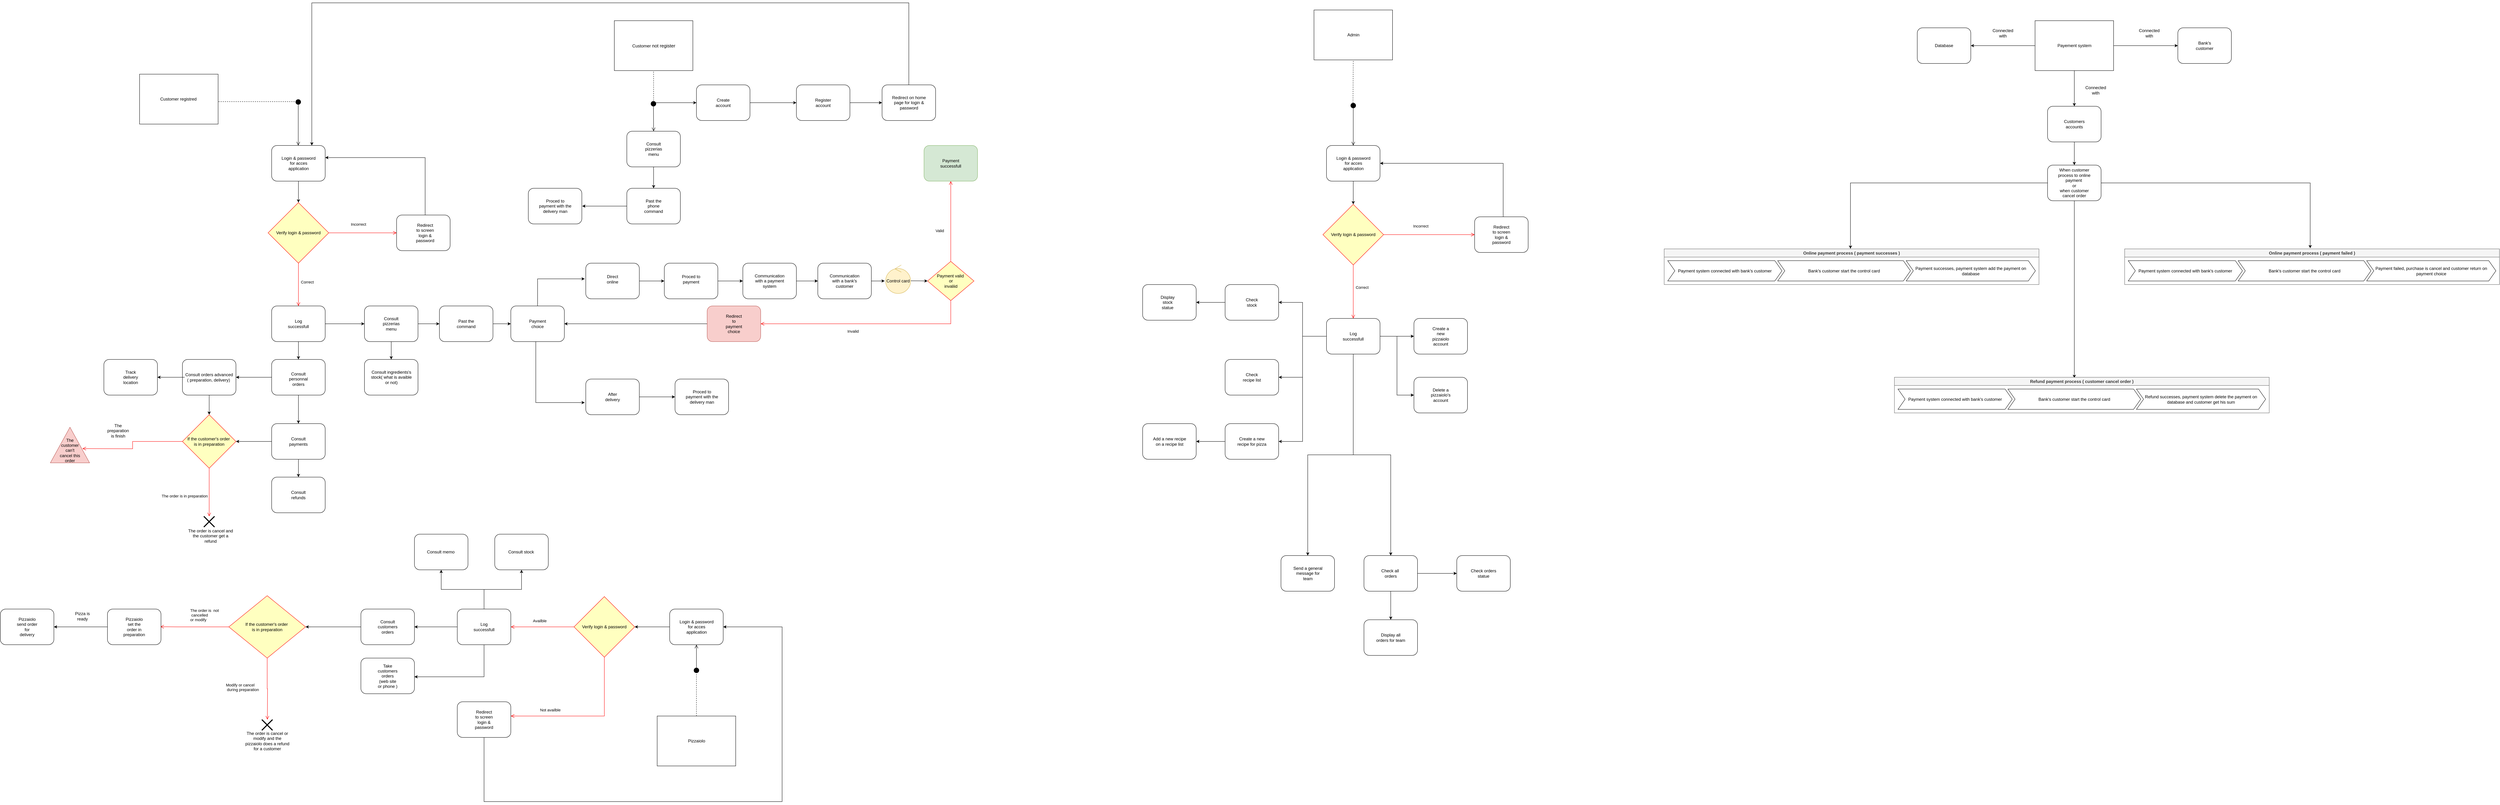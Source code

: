 <mxfile version="20.7.2" type="device"><diagram id="XBBWTEfwRsUPZUvRARt7" name="Page-1"><mxGraphModel dx="4841" dy="1782" grid="1" gridSize="10" guides="1" tooltips="1" connect="1" arrows="1" fold="1" page="1" pageScale="1" pageWidth="827" pageHeight="1169" math="0" shadow="0"><root><mxCell id="0"/><mxCell id="1" parent="0"/><mxCell id="xZ6HBdelkNFHcc0NHqeC-1" value="Customer registred&amp;nbsp;" style="html=1;" parent="1" vertex="1"><mxGeometry x="-560" y="240" width="220" height="140" as="geometry"/></mxCell><mxCell id="xZ6HBdelkNFHcc0NHqeC-3" value="" style="html=1;verticalAlign=bottom;startArrow=circle;startFill=1;endArrow=open;startSize=6;endSize=8;rounded=0;" parent="1" edge="1"><mxGeometry width="80" relative="1" as="geometry"><mxPoint x="-115.5" y="310" as="sourcePoint"/><mxPoint x="-115.5" y="440" as="targetPoint"/></mxGeometry></mxCell><mxCell id="xZ6HBdelkNFHcc0NHqeC-4" value="" style="endArrow=none;dashed=1;html=1;rounded=0;exitX=1.005;exitY=0.55;exitDx=0;exitDy=0;exitPerimeter=0;" parent="1" source="xZ6HBdelkNFHcc0NHqeC-1" edge="1"><mxGeometry width="50" height="50" relative="1" as="geometry"><mxPoint x="390" y="820" as="sourcePoint"/><mxPoint x="-120" y="317" as="targetPoint"/></mxGeometry></mxCell><mxCell id="xZ6HBdelkNFHcc0NHqeC-10" style="edgeStyle=orthogonalEdgeStyle;rounded=0;orthogonalLoop=1;jettySize=auto;html=1;" parent="1" source="xZ6HBdelkNFHcc0NHqeC-5" edge="1"><mxGeometry relative="1" as="geometry"><mxPoint x="-115" y="600" as="targetPoint"/></mxGeometry></mxCell><mxCell id="xZ6HBdelkNFHcc0NHqeC-5" value="" style="rounded=1;whiteSpace=wrap;html=1;" parent="1" vertex="1"><mxGeometry x="-190" y="440" width="150" height="100" as="geometry"/></mxCell><mxCell id="xZ6HBdelkNFHcc0NHqeC-6" value="Login &amp;amp; password for acces application" style="text;html=1;strokeColor=none;fillColor=none;align=center;verticalAlign=middle;whiteSpace=wrap;rounded=0;" parent="1" vertex="1"><mxGeometry x="-167.5" y="475" width="105" height="30" as="geometry"/></mxCell><mxCell id="xZ6HBdelkNFHcc0NHqeC-13" value="Verify login &amp;amp; password" style="rhombus;whiteSpace=wrap;html=1;fillColor=#ffffc0;strokeColor=#ff0000;" parent="1" vertex="1"><mxGeometry x="-200" y="600" width="170" height="170" as="geometry"/></mxCell><mxCell id="xZ6HBdelkNFHcc0NHqeC-14" value="Incorrect" style="edgeStyle=orthogonalEdgeStyle;html=1;align=left;verticalAlign=bottom;endArrow=open;endSize=8;strokeColor=#ff0000;rounded=0;entryX=0;entryY=0.5;entryDx=0;entryDy=0;" parent="1" source="xZ6HBdelkNFHcc0NHqeC-13" target="xZ6HBdelkNFHcc0NHqeC-16" edge="1"><mxGeometry x="-0.368" y="15" relative="1" as="geometry"><mxPoint x="90" y="790" as="targetPoint"/><mxPoint as="offset"/></mxGeometry></mxCell><mxCell id="xZ6HBdelkNFHcc0NHqeC-15" value="Correct" style="edgeStyle=orthogonalEdgeStyle;html=1;align=left;verticalAlign=top;endArrow=open;endSize=8;strokeColor=#ff0000;rounded=0;entryX=0.5;entryY=0;entryDx=0;entryDy=0;" parent="1" source="xZ6HBdelkNFHcc0NHqeC-13" target="xZ6HBdelkNFHcc0NHqeC-17" edge="1"><mxGeometry x="-0.333" y="5" relative="1" as="geometry"><mxPoint x="-50" y="870" as="targetPoint"/><mxPoint as="offset"/></mxGeometry></mxCell><mxCell id="xZ6HBdelkNFHcc0NHqeC-18" style="edgeStyle=orthogonalEdgeStyle;rounded=0;orthogonalLoop=1;jettySize=auto;html=1;entryX=1;entryY=0.34;entryDx=0;entryDy=0;entryPerimeter=0;" parent="1" source="xZ6HBdelkNFHcc0NHqeC-16" target="xZ6HBdelkNFHcc0NHqeC-5" edge="1"><mxGeometry relative="1" as="geometry"><mxPoint x="235" y="470" as="targetPoint"/><Array as="points"><mxPoint x="240" y="474"/></Array></mxGeometry></mxCell><mxCell id="xZ6HBdelkNFHcc0NHqeC-16" value="" style="rounded=1;whiteSpace=wrap;html=1;" parent="1" vertex="1"><mxGeometry x="160" y="635" width="150" height="100" as="geometry"/></mxCell><mxCell id="xZ6HBdelkNFHcc0NHqeC-22" style="edgeStyle=orthogonalEdgeStyle;rounded=0;orthogonalLoop=1;jettySize=auto;html=1;entryX=0;entryY=0.5;entryDx=0;entryDy=0;" parent="1" source="xZ6HBdelkNFHcc0NHqeC-17" target="xZ6HBdelkNFHcc0NHqeC-21" edge="1"><mxGeometry relative="1" as="geometry"/></mxCell><mxCell id="xZ6HBdelkNFHcc0NHqeC-25" style="edgeStyle=orthogonalEdgeStyle;rounded=0;orthogonalLoop=1;jettySize=auto;html=1;entryX=0.5;entryY=0;entryDx=0;entryDy=0;" parent="1" source="xZ6HBdelkNFHcc0NHqeC-17" target="xZ6HBdelkNFHcc0NHqeC-24" edge="1"><mxGeometry relative="1" as="geometry"/></mxCell><mxCell id="xZ6HBdelkNFHcc0NHqeC-17" value="" style="rounded=1;whiteSpace=wrap;html=1;" parent="1" vertex="1"><mxGeometry x="-190" y="890" width="150" height="100" as="geometry"/></mxCell><mxCell id="xZ6HBdelkNFHcc0NHqeC-19" value="Redirect to screen login &amp;amp; password" style="text;html=1;strokeColor=none;fillColor=none;align=center;verticalAlign=middle;whiteSpace=wrap;rounded=0;" parent="1" vertex="1"><mxGeometry x="210" y="670" width="60" height="30" as="geometry"/></mxCell><mxCell id="xZ6HBdelkNFHcc0NHqeC-20" value="Log successfull" style="text;html=1;strokeColor=none;fillColor=none;align=center;verticalAlign=middle;whiteSpace=wrap;rounded=0;" parent="1" vertex="1"><mxGeometry x="-145" y="925" width="60" height="30" as="geometry"/></mxCell><mxCell id="xZ6HBdelkNFHcc0NHqeC-53" style="edgeStyle=orthogonalEdgeStyle;rounded=0;orthogonalLoop=1;jettySize=auto;html=1;entryX=0.5;entryY=0;entryDx=0;entryDy=0;" parent="1" source="xZ6HBdelkNFHcc0NHqeC-21" target="xZ6HBdelkNFHcc0NHqeC-50" edge="1"><mxGeometry relative="1" as="geometry"/></mxCell><mxCell id="xZ6HBdelkNFHcc0NHqeC-55" style="edgeStyle=orthogonalEdgeStyle;rounded=0;orthogonalLoop=1;jettySize=auto;html=1;entryX=0;entryY=0.5;entryDx=0;entryDy=0;" parent="1" source="xZ6HBdelkNFHcc0NHqeC-21" target="xZ6HBdelkNFHcc0NHqeC-54" edge="1"><mxGeometry relative="1" as="geometry"/></mxCell><mxCell id="xZ6HBdelkNFHcc0NHqeC-21" value="" style="rounded=1;whiteSpace=wrap;html=1;" parent="1" vertex="1"><mxGeometry x="70" y="890" width="150" height="100" as="geometry"/></mxCell><mxCell id="xZ6HBdelkNFHcc0NHqeC-23" value="Consult pizzerias menu" style="text;html=1;strokeColor=none;fillColor=none;align=center;verticalAlign=middle;whiteSpace=wrap;rounded=0;" parent="1" vertex="1"><mxGeometry x="115" y="925" width="60" height="30" as="geometry"/></mxCell><mxCell id="xZ6HBdelkNFHcc0NHqeC-28" style="edgeStyle=orthogonalEdgeStyle;rounded=0;orthogonalLoop=1;jettySize=auto;html=1;entryX=0.5;entryY=0;entryDx=0;entryDy=0;" parent="1" source="xZ6HBdelkNFHcc0NHqeC-24" target="xZ6HBdelkNFHcc0NHqeC-27" edge="1"><mxGeometry relative="1" as="geometry"/></mxCell><mxCell id="xZ6HBdelkNFHcc0NHqeC-31" style="edgeStyle=orthogonalEdgeStyle;rounded=0;orthogonalLoop=1;jettySize=auto;html=1;entryX=1;entryY=0.5;entryDx=0;entryDy=0;" parent="1" source="xZ6HBdelkNFHcc0NHqeC-24" target="xZ6HBdelkNFHcc0NHqeC-30" edge="1"><mxGeometry relative="1" as="geometry"/></mxCell><mxCell id="xZ6HBdelkNFHcc0NHqeC-24" value="" style="rounded=1;whiteSpace=wrap;html=1;" parent="1" vertex="1"><mxGeometry x="-190" y="1040" width="150" height="100" as="geometry"/></mxCell><mxCell id="xZ6HBdelkNFHcc0NHqeC-26" value="Consult personnal orders" style="text;html=1;strokeColor=none;fillColor=none;align=center;verticalAlign=middle;whiteSpace=wrap;rounded=0;" parent="1" vertex="1"><mxGeometry x="-145" y="1080" width="60" height="30" as="geometry"/></mxCell><mxCell id="xZ6HBdelkNFHcc0NHqeC-42" style="edgeStyle=orthogonalEdgeStyle;rounded=0;orthogonalLoop=1;jettySize=auto;html=1;" parent="1" source="xZ6HBdelkNFHcc0NHqeC-27" target="xZ6HBdelkNFHcc0NHqeC-33" edge="1"><mxGeometry relative="1" as="geometry"/></mxCell><mxCell id="xZ6HBdelkNFHcc0NHqeC-45" style="edgeStyle=orthogonalEdgeStyle;rounded=0;orthogonalLoop=1;jettySize=auto;html=1;entryX=0.5;entryY=0;entryDx=0;entryDy=0;" parent="1" source="xZ6HBdelkNFHcc0NHqeC-27" target="xZ6HBdelkNFHcc0NHqeC-44" edge="1"><mxGeometry relative="1" as="geometry"/></mxCell><mxCell id="xZ6HBdelkNFHcc0NHqeC-27" value="" style="rounded=1;whiteSpace=wrap;html=1;" parent="1" vertex="1"><mxGeometry x="-190" y="1220" width="150" height="100" as="geometry"/></mxCell><mxCell id="xZ6HBdelkNFHcc0NHqeC-29" value="Consult payments" style="text;html=1;strokeColor=none;fillColor=none;align=center;verticalAlign=middle;whiteSpace=wrap;rounded=0;" parent="1" vertex="1"><mxGeometry x="-145" y="1255" width="60" height="30" as="geometry"/></mxCell><mxCell id="xZ6HBdelkNFHcc0NHqeC-43" style="edgeStyle=orthogonalEdgeStyle;rounded=0;orthogonalLoop=1;jettySize=auto;html=1;entryX=0.5;entryY=0;entryDx=0;entryDy=0;" parent="1" source="xZ6HBdelkNFHcc0NHqeC-30" target="xZ6HBdelkNFHcc0NHqeC-33" edge="1"><mxGeometry relative="1" as="geometry"/></mxCell><mxCell id="xZ6HBdelkNFHcc0NHqeC-30" value="" style="rounded=1;whiteSpace=wrap;html=1;" parent="1" vertex="1"><mxGeometry x="-440" y="1040" width="150" height="100" as="geometry"/></mxCell><mxCell id="xZ6HBdelkNFHcc0NHqeC-49" style="edgeStyle=orthogonalEdgeStyle;rounded=0;orthogonalLoop=1;jettySize=auto;html=1;entryX=1;entryY=0.5;entryDx=0;entryDy=0;" parent="1" source="xZ6HBdelkNFHcc0NHqeC-32" target="xZ6HBdelkNFHcc0NHqeC-47" edge="1"><mxGeometry relative="1" as="geometry"/></mxCell><mxCell id="xZ6HBdelkNFHcc0NHqeC-32" value="Consult orders advanced&lt;br&gt;( preparation, delivery)&amp;nbsp;" style="text;html=1;strokeColor=none;fillColor=none;align=center;verticalAlign=middle;whiteSpace=wrap;rounded=0;" parent="1" vertex="1"><mxGeometry x="-433.75" y="1075" width="137.5" height="30" as="geometry"/></mxCell><mxCell id="xZ6HBdelkNFHcc0NHqeC-33" value="If the customer's order&amp;nbsp;&lt;br&gt;is in preparation" style="rhombus;whiteSpace=wrap;html=1;fillColor=#ffffc0;strokeColor=#ff0000;" parent="1" vertex="1"><mxGeometry x="-440" y="1195" width="150" height="150" as="geometry"/></mxCell><mxCell id="xZ6HBdelkNFHcc0NHqeC-34" value="" style="edgeStyle=orthogonalEdgeStyle;html=1;align=left;verticalAlign=bottom;endArrow=open;endSize=8;strokeColor=#ff0000;rounded=0;" parent="1" source="xZ6HBdelkNFHcc0NHqeC-33" edge="1"><mxGeometry x="-0.387" y="-34" relative="1" as="geometry"><mxPoint x="-720" y="1290" as="targetPoint"/><mxPoint as="offset"/></mxGeometry></mxCell><mxCell id="xZ6HBdelkNFHcc0NHqeC-35" value="The order is in preparation" style="edgeStyle=orthogonalEdgeStyle;html=1;align=left;verticalAlign=top;endArrow=open;endSize=8;strokeColor=#ff0000;rounded=0;" parent="1" source="xZ6HBdelkNFHcc0NHqeC-33" edge="1"><mxGeometry x="-0.037" y="-135" relative="1" as="geometry"><mxPoint x="-365" y="1480" as="targetPoint"/><mxPoint as="offset"/></mxGeometry></mxCell><mxCell id="xZ6HBdelkNFHcc0NHqeC-37" value="" style="shape=umlDestroy;whiteSpace=wrap;html=1;strokeWidth=3;" parent="1" vertex="1"><mxGeometry x="-380" y="1480" width="30" height="30" as="geometry"/></mxCell><mxCell id="xZ6HBdelkNFHcc0NHqeC-38" value="" style="triangle;whiteSpace=wrap;html=1;direction=north;fillColor=#f8cecc;strokeColor=#b85450;" parent="1" vertex="1"><mxGeometry x="-810" y="1230" width="110" height="100" as="geometry"/></mxCell><mxCell id="xZ6HBdelkNFHcc0NHqeC-39" value="The customer can't cancel this order" style="text;html=1;strokeColor=none;fillColor=none;align=center;verticalAlign=middle;whiteSpace=wrap;rounded=0;" parent="1" vertex="1"><mxGeometry x="-785" y="1280" width="60" height="30" as="geometry"/></mxCell><mxCell id="xZ6HBdelkNFHcc0NHqeC-40" value="The preparation is finish" style="text;html=1;strokeColor=none;fillColor=none;align=center;verticalAlign=middle;whiteSpace=wrap;rounded=0;" parent="1" vertex="1"><mxGeometry x="-650" y="1225" width="60" height="30" as="geometry"/></mxCell><mxCell id="xZ6HBdelkNFHcc0NHqeC-41" value="The order is cancel and the customer get a refund" style="text;html=1;strokeColor=none;fillColor=none;align=center;verticalAlign=middle;whiteSpace=wrap;rounded=0;" parent="1" vertex="1"><mxGeometry x="-426.25" y="1520" width="130" height="30" as="geometry"/></mxCell><mxCell id="xZ6HBdelkNFHcc0NHqeC-44" value="" style="rounded=1;whiteSpace=wrap;html=1;" parent="1" vertex="1"><mxGeometry x="-190" y="1370" width="150" height="100" as="geometry"/></mxCell><mxCell id="xZ6HBdelkNFHcc0NHqeC-46" value="Consult refunds" style="text;html=1;strokeColor=none;fillColor=none;align=center;verticalAlign=middle;whiteSpace=wrap;rounded=0;" parent="1" vertex="1"><mxGeometry x="-145" y="1405" width="60" height="30" as="geometry"/></mxCell><mxCell id="xZ6HBdelkNFHcc0NHqeC-47" value="" style="rounded=1;whiteSpace=wrap;html=1;" parent="1" vertex="1"><mxGeometry x="-660" y="1040" width="150" height="100" as="geometry"/></mxCell><mxCell id="xZ6HBdelkNFHcc0NHqeC-48" value="Track delivery location" style="text;html=1;strokeColor=none;fillColor=none;align=center;verticalAlign=middle;whiteSpace=wrap;rounded=0;" parent="1" vertex="1"><mxGeometry x="-615" y="1075" width="60" height="30" as="geometry"/></mxCell><mxCell id="xZ6HBdelkNFHcc0NHqeC-50" value="" style="rounded=1;whiteSpace=wrap;html=1;" parent="1" vertex="1"><mxGeometry x="70" y="1040" width="150" height="100" as="geometry"/></mxCell><mxCell id="xZ6HBdelkNFHcc0NHqeC-51" value="Consult ingredients's stock( what is avaible or not)" style="text;html=1;strokeColor=none;fillColor=none;align=center;verticalAlign=middle;whiteSpace=wrap;rounded=0;" parent="1" vertex="1"><mxGeometry x="82.5" y="1075" width="125" height="30" as="geometry"/></mxCell><mxCell id="xZ6HBdelkNFHcc0NHqeC-59" style="edgeStyle=orthogonalEdgeStyle;rounded=0;orthogonalLoop=1;jettySize=auto;html=1;entryX=0;entryY=0.5;entryDx=0;entryDy=0;" parent="1" source="xZ6HBdelkNFHcc0NHqeC-54" target="xZ6HBdelkNFHcc0NHqeC-57" edge="1"><mxGeometry relative="1" as="geometry"/></mxCell><mxCell id="xZ6HBdelkNFHcc0NHqeC-54" value="" style="rounded=1;whiteSpace=wrap;html=1;" parent="1" vertex="1"><mxGeometry x="280" y="890" width="150" height="100" as="geometry"/></mxCell><mxCell id="xZ6HBdelkNFHcc0NHqeC-56" value="Past the command" style="text;html=1;strokeColor=none;fillColor=none;align=center;verticalAlign=middle;whiteSpace=wrap;rounded=0;" parent="1" vertex="1"><mxGeometry x="325" y="925" width="60" height="30" as="geometry"/></mxCell><mxCell id="xZ6HBdelkNFHcc0NHqeC-64" style="edgeStyle=orthogonalEdgeStyle;rounded=0;orthogonalLoop=1;jettySize=auto;html=1;entryX=-0.02;entryY=0.44;entryDx=0;entryDy=0;entryPerimeter=0;" parent="1" source="xZ6HBdelkNFHcc0NHqeC-57" target="xZ6HBdelkNFHcc0NHqeC-61" edge="1"><mxGeometry relative="1" as="geometry"><Array as="points"><mxPoint x="555" y="814"/></Array></mxGeometry></mxCell><mxCell id="xZ6HBdelkNFHcc0NHqeC-65" style="edgeStyle=orthogonalEdgeStyle;rounded=0;orthogonalLoop=1;jettySize=auto;html=1;entryX=-0.02;entryY=0.66;entryDx=0;entryDy=0;entryPerimeter=0;" parent="1" source="xZ6HBdelkNFHcc0NHqeC-57" target="xZ6HBdelkNFHcc0NHqeC-60" edge="1"><mxGeometry relative="1" as="geometry"><Array as="points"><mxPoint x="550" y="1161"/></Array></mxGeometry></mxCell><mxCell id="xZ6HBdelkNFHcc0NHqeC-57" value="" style="rounded=1;whiteSpace=wrap;html=1;" parent="1" vertex="1"><mxGeometry x="480" y="890" width="150" height="100" as="geometry"/></mxCell><mxCell id="xZ6HBdelkNFHcc0NHqeC-58" value="Payment choice" style="text;html=1;strokeColor=none;fillColor=none;align=center;verticalAlign=middle;whiteSpace=wrap;rounded=0;" parent="1" vertex="1"><mxGeometry x="525" y="925" width="60" height="30" as="geometry"/></mxCell><mxCell id="xZ6HBdelkNFHcc0NHqeC-84" style="edgeStyle=orthogonalEdgeStyle;rounded=0;orthogonalLoop=1;jettySize=auto;html=1;" parent="1" source="xZ6HBdelkNFHcc0NHqeC-60" target="xZ6HBdelkNFHcc0NHqeC-83" edge="1"><mxGeometry relative="1" as="geometry"/></mxCell><mxCell id="xZ6HBdelkNFHcc0NHqeC-60" value="" style="rounded=1;whiteSpace=wrap;html=1;" parent="1" vertex="1"><mxGeometry x="690" y="1095" width="150" height="100" as="geometry"/></mxCell><mxCell id="xZ6HBdelkNFHcc0NHqeC-68" style="edgeStyle=orthogonalEdgeStyle;rounded=0;orthogonalLoop=1;jettySize=auto;html=1;entryX=0;entryY=0.5;entryDx=0;entryDy=0;" parent="1" source="xZ6HBdelkNFHcc0NHqeC-61" target="xZ6HBdelkNFHcc0NHqeC-66" edge="1"><mxGeometry relative="1" as="geometry"/></mxCell><mxCell id="xZ6HBdelkNFHcc0NHqeC-61" value="" style="rounded=1;whiteSpace=wrap;html=1;" parent="1" vertex="1"><mxGeometry x="690" y="770" width="150" height="100" as="geometry"/></mxCell><mxCell id="xZ6HBdelkNFHcc0NHqeC-62" value="After delivery" style="text;html=1;strokeColor=none;fillColor=none;align=center;verticalAlign=middle;whiteSpace=wrap;rounded=0;" parent="1" vertex="1"><mxGeometry x="735" y="1130" width="60" height="30" as="geometry"/></mxCell><mxCell id="xZ6HBdelkNFHcc0NHqeC-63" value="Direct online" style="text;html=1;strokeColor=none;fillColor=none;align=center;verticalAlign=middle;whiteSpace=wrap;rounded=0;" parent="1" vertex="1"><mxGeometry x="735" y="800" width="60" height="30" as="geometry"/></mxCell><mxCell id="xZ6HBdelkNFHcc0NHqeC-73" style="edgeStyle=orthogonalEdgeStyle;rounded=0;orthogonalLoop=1;jettySize=auto;html=1;entryX=0;entryY=0.5;entryDx=0;entryDy=0;" parent="1" source="xZ6HBdelkNFHcc0NHqeC-66" target="N6F7zlWn0v3wxpVfdp7l-48" edge="1"><mxGeometry relative="1" as="geometry"/></mxCell><mxCell id="xZ6HBdelkNFHcc0NHqeC-66" value="" style="rounded=1;whiteSpace=wrap;html=1;" parent="1" vertex="1"><mxGeometry x="910" y="770" width="150" height="100" as="geometry"/></mxCell><mxCell id="xZ6HBdelkNFHcc0NHqeC-67" value="Proced to payment" style="text;html=1;strokeColor=none;fillColor=none;align=center;verticalAlign=middle;whiteSpace=wrap;rounded=0;" parent="1" vertex="1"><mxGeometry x="955" y="800" width="60" height="30" as="geometry"/></mxCell><mxCell id="xZ6HBdelkNFHcc0NHqeC-77" style="edgeStyle=orthogonalEdgeStyle;rounded=0;orthogonalLoop=1;jettySize=auto;html=1;entryX=0;entryY=0.5;entryDx=0;entryDy=0;exitX=0.994;exitY=0.557;exitDx=0;exitDy=0;exitPerimeter=0;" parent="1" source="xZ6HBdelkNFHcc0NHqeC-72" target="xZ6HBdelkNFHcc0NHqeC-74" edge="1"><mxGeometry relative="1" as="geometry"/></mxCell><mxCell id="xZ6HBdelkNFHcc0NHqeC-72" value="Control card" style="ellipse;shape=umlControl;whiteSpace=wrap;html=1;fillColor=#fff2cc;strokeColor=#d6b656;" parent="1" vertex="1"><mxGeometry x="1530" y="775" width="70" height="80" as="geometry"/></mxCell><mxCell id="xZ6HBdelkNFHcc0NHqeC-74" value="Payment valid&amp;nbsp;&lt;br&gt;or&lt;br&gt;invaliid" style="rhombus;whiteSpace=wrap;html=1;fillColor=#ffffc0;strokeColor=#ff0000;" parent="1" vertex="1"><mxGeometry x="1647.5" y="765" width="130" height="110" as="geometry"/></mxCell><mxCell id="xZ6HBdelkNFHcc0NHqeC-75" value="Invalid" style="edgeStyle=orthogonalEdgeStyle;html=1;align=left;verticalAlign=bottom;endArrow=open;endSize=8;strokeColor=#ff0000;rounded=0;entryX=1;entryY=0.5;entryDx=0;entryDy=0;" parent="1" source="xZ6HBdelkNFHcc0NHqeC-74" target="xZ6HBdelkNFHcc0NHqeC-78" edge="1"><mxGeometry x="0.194" y="30" relative="1" as="geometry"><mxPoint x="1345" y="950" as="targetPoint"/><Array as="points"><mxPoint x="1713" y="940"/></Array><mxPoint as="offset"/></mxGeometry></mxCell><mxCell id="xZ6HBdelkNFHcc0NHqeC-76" value="Valid" style="edgeStyle=orthogonalEdgeStyle;html=1;align=left;verticalAlign=top;endArrow=open;endSize=8;strokeColor=#ff0000;rounded=0;entryX=0.5;entryY=1;entryDx=0;entryDy=0;exitX=0.5;exitY=0;exitDx=0;exitDy=0;" parent="1" source="xZ6HBdelkNFHcc0NHqeC-74" edge="1" target="xZ6HBdelkNFHcc0NHqeC-81"><mxGeometry x="-0.12" y="45" relative="1" as="geometry"><mxPoint x="1700" y="600" as="targetPoint"/><mxPoint as="offset"/><mxPoint x="1712.529" y="760.025" as="sourcePoint"/><Array as="points"/></mxGeometry></mxCell><mxCell id="xZ6HBdelkNFHcc0NHqeC-80" style="edgeStyle=orthogonalEdgeStyle;rounded=0;orthogonalLoop=1;jettySize=auto;html=1;entryX=1;entryY=0.5;entryDx=0;entryDy=0;" parent="1" source="xZ6HBdelkNFHcc0NHqeC-78" target="xZ6HBdelkNFHcc0NHqeC-57" edge="1"><mxGeometry relative="1" as="geometry"/></mxCell><mxCell id="xZ6HBdelkNFHcc0NHqeC-78" value="" style="rounded=1;whiteSpace=wrap;html=1;fillColor=#f8cecc;strokeColor=#b85450;" parent="1" vertex="1"><mxGeometry x="1030" y="890" width="150" height="100" as="geometry"/></mxCell><mxCell id="xZ6HBdelkNFHcc0NHqeC-79" value="Redirect to payment choice" style="text;html=1;strokeColor=none;fillColor=none;align=center;verticalAlign=middle;whiteSpace=wrap;rounded=0;" parent="1" vertex="1"><mxGeometry x="1075" y="925" width="60" height="30" as="geometry"/></mxCell><mxCell id="xZ6HBdelkNFHcc0NHqeC-81" value="" style="rounded=1;whiteSpace=wrap;html=1;fillColor=#d5e8d4;strokeColor=#82b366;" parent="1" vertex="1"><mxGeometry x="1637.5" y="440" width="150" height="100" as="geometry"/></mxCell><mxCell id="xZ6HBdelkNFHcc0NHqeC-82" value="Payment successfull" style="text;html=1;strokeColor=none;fillColor=none;align=center;verticalAlign=middle;whiteSpace=wrap;rounded=0;" parent="1" vertex="1"><mxGeometry x="1682" y="475" width="61" height="30" as="geometry"/></mxCell><mxCell id="xZ6HBdelkNFHcc0NHqeC-83" value="" style="rounded=1;whiteSpace=wrap;html=1;" parent="1" vertex="1"><mxGeometry x="940" y="1095" width="150" height="100" as="geometry"/></mxCell><mxCell id="xZ6HBdelkNFHcc0NHqeC-85" value="Proced to payment with the delivery man" style="text;html=1;strokeColor=none;fillColor=none;align=center;verticalAlign=middle;whiteSpace=wrap;rounded=0;" parent="1" vertex="1"><mxGeometry x="967.5" y="1130" width="95" height="30" as="geometry"/></mxCell><mxCell id="biLhlXSG3xrr6Qob8nm6-1" value="Customer&amp;nbsp;&lt;span style=&quot;font-family: inherit; text-align: left; background-color: rgb(255, 255, 255);&quot;&gt;&lt;font style=&quot;font-size: 13px;&quot;&gt;not register&lt;/font&gt;&lt;/span&gt;" style="html=1;" parent="1" vertex="1"><mxGeometry x="770" y="90" width="220" height="140" as="geometry"/></mxCell><mxCell id="biLhlXSG3xrr6Qob8nm6-2" value="" style="endArrow=none;dashed=1;html=1;rounded=0;fontSize=14;fontColor=#000000;entryX=0.5;entryY=1;entryDx=0;entryDy=0;" parent="1" target="biLhlXSG3xrr6Qob8nm6-1" edge="1"><mxGeometry width="50" height="50" relative="1" as="geometry"><mxPoint x="880" y="320" as="sourcePoint"/><mxPoint x="130" y="440" as="targetPoint"/></mxGeometry></mxCell><mxCell id="biLhlXSG3xrr6Qob8nm6-3" value="" style="html=1;verticalAlign=bottom;startArrow=circle;startFill=1;endArrow=open;startSize=6;endSize=8;rounded=0;" parent="1" edge="1"><mxGeometry width="80" relative="1" as="geometry"><mxPoint x="879.5" y="315" as="sourcePoint"/><mxPoint x="880" y="400" as="targetPoint"/></mxGeometry></mxCell><mxCell id="biLhlXSG3xrr6Qob8nm6-13" style="edgeStyle=orthogonalEdgeStyle;rounded=0;orthogonalLoop=1;jettySize=auto;html=1;fontSize=14;fontColor=#000000;" parent="1" source="biLhlXSG3xrr6Qob8nm6-4" edge="1"><mxGeometry relative="1" as="geometry"><mxPoint x="880" y="560" as="targetPoint"/></mxGeometry></mxCell><mxCell id="biLhlXSG3xrr6Qob8nm6-4" value="" style="rounded=1;whiteSpace=wrap;html=1;" parent="1" vertex="1"><mxGeometry x="805" y="400" width="150" height="100" as="geometry"/></mxCell><mxCell id="biLhlXSG3xrr6Qob8nm6-5" value="Consult pizzerias menu" style="text;html=1;strokeColor=none;fillColor=none;align=center;verticalAlign=middle;whiteSpace=wrap;rounded=0;" parent="1" vertex="1"><mxGeometry x="850" y="435" width="60" height="30" as="geometry"/></mxCell><mxCell id="biLhlXSG3xrr6Qob8nm6-7" value="" style="endArrow=classic;html=1;rounded=0;fontSize=14;fontColor=#000000;" parent="1" edge="1"><mxGeometry width="50" height="50" relative="1" as="geometry"><mxPoint x="880" y="320" as="sourcePoint"/><mxPoint x="1000" y="320" as="targetPoint"/></mxGeometry></mxCell><mxCell id="biLhlXSG3xrr6Qob8nm6-10" style="edgeStyle=orthogonalEdgeStyle;rounded=0;orthogonalLoop=1;jettySize=auto;html=1;fontSize=14;fontColor=#000000;" parent="1" source="biLhlXSG3xrr6Qob8nm6-8" edge="1"><mxGeometry relative="1" as="geometry"><mxPoint x="1280" y="320" as="targetPoint"/></mxGeometry></mxCell><mxCell id="biLhlXSG3xrr6Qob8nm6-8" value="" style="rounded=1;whiteSpace=wrap;html=1;" parent="1" vertex="1"><mxGeometry x="1000" y="270" width="150" height="100" as="geometry"/></mxCell><mxCell id="biLhlXSG3xrr6Qob8nm6-9" value="Create account" style="text;html=1;strokeColor=none;fillColor=none;align=center;verticalAlign=middle;whiteSpace=wrap;rounded=0;" parent="1" vertex="1"><mxGeometry x="1045" y="305" width="60" height="30" as="geometry"/></mxCell><mxCell id="biLhlXSG3xrr6Qob8nm6-20" style="edgeStyle=orthogonalEdgeStyle;rounded=0;orthogonalLoop=1;jettySize=auto;html=1;fontSize=14;fontColor=#000000;" parent="1" source="biLhlXSG3xrr6Qob8nm6-11" edge="1"><mxGeometry relative="1" as="geometry"><mxPoint x="1520" y="320" as="targetPoint"/></mxGeometry></mxCell><mxCell id="biLhlXSG3xrr6Qob8nm6-11" value="" style="rounded=1;whiteSpace=wrap;html=1;" parent="1" vertex="1"><mxGeometry x="1280" y="270" width="150" height="100" as="geometry"/></mxCell><mxCell id="biLhlXSG3xrr6Qob8nm6-12" value="Register account" style="text;html=1;strokeColor=none;fillColor=none;align=center;verticalAlign=middle;whiteSpace=wrap;rounded=0;" parent="1" vertex="1"><mxGeometry x="1325" y="305" width="60" height="30" as="geometry"/></mxCell><mxCell id="biLhlXSG3xrr6Qob8nm6-17" style="edgeStyle=orthogonalEdgeStyle;rounded=0;orthogonalLoop=1;jettySize=auto;html=1;fontSize=14;fontColor=#000000;" parent="1" source="biLhlXSG3xrr6Qob8nm6-14" edge="1"><mxGeometry relative="1" as="geometry"><mxPoint x="680" y="610" as="targetPoint"/></mxGeometry></mxCell><mxCell id="biLhlXSG3xrr6Qob8nm6-14" value="" style="rounded=1;whiteSpace=wrap;html=1;" parent="1" vertex="1"><mxGeometry x="805" y="560" width="150" height="100" as="geometry"/></mxCell><mxCell id="biLhlXSG3xrr6Qob8nm6-15" value="Past the phone command" style="text;html=1;strokeColor=none;fillColor=none;align=center;verticalAlign=middle;whiteSpace=wrap;rounded=0;" parent="1" vertex="1"><mxGeometry x="850" y="595" width="60" height="30" as="geometry"/></mxCell><mxCell id="biLhlXSG3xrr6Qob8nm6-18" value="" style="rounded=1;whiteSpace=wrap;html=1;" parent="1" vertex="1"><mxGeometry x="529" y="560" width="150" height="100" as="geometry"/></mxCell><mxCell id="biLhlXSG3xrr6Qob8nm6-19" value="Proced to payment with the delivery man" style="text;html=1;strokeColor=none;fillColor=none;align=center;verticalAlign=middle;whiteSpace=wrap;rounded=0;" parent="1" vertex="1"><mxGeometry x="556.5" y="595" width="95" height="30" as="geometry"/></mxCell><mxCell id="8m9CHvKCWLG6aiJ92iXl-1" style="edgeStyle=orthogonalEdgeStyle;rounded=0;orthogonalLoop=1;jettySize=auto;html=1;entryX=0.75;entryY=0;entryDx=0;entryDy=0;" parent="1" source="biLhlXSG3xrr6Qob8nm6-21" target="xZ6HBdelkNFHcc0NHqeC-5" edge="1"><mxGeometry relative="1" as="geometry"><Array as="points"><mxPoint x="1595" y="40"/><mxPoint x="-77" y="40"/></Array></mxGeometry></mxCell><mxCell id="biLhlXSG3xrr6Qob8nm6-21" value="" style="rounded=1;whiteSpace=wrap;html=1;" parent="1" vertex="1"><mxGeometry x="1520" y="270" width="150" height="100" as="geometry"/></mxCell><mxCell id="biLhlXSG3xrr6Qob8nm6-22" value="Redirect on home page for login &amp;amp; password" style="text;html=1;strokeColor=none;fillColor=none;align=center;verticalAlign=middle;whiteSpace=wrap;rounded=0;" parent="1" vertex="1"><mxGeometry x="1542.5" y="305" width="105" height="30" as="geometry"/></mxCell><mxCell id="biLhlXSG3xrr6Qob8nm6-24" value="Pizzaiolo" style="html=1;" parent="1" vertex="1"><mxGeometry x="890" y="2040" width="220" height="140" as="geometry"/></mxCell><mxCell id="biLhlXSG3xrr6Qob8nm6-25" value="" style="endArrow=none;dashed=1;html=1;rounded=0;fontSize=14;fontColor=#000000;exitX=0.5;exitY=0;exitDx=0;exitDy=0;" parent="1" source="biLhlXSG3xrr6Qob8nm6-24" edge="1"><mxGeometry width="50" height="50" relative="1" as="geometry"><mxPoint x="350" y="1490" as="sourcePoint"/><mxPoint x="1000" y="1920" as="targetPoint"/></mxGeometry></mxCell><mxCell id="biLhlXSG3xrr6Qob8nm6-26" value="" style="html=1;verticalAlign=bottom;startArrow=circle;startFill=1;endArrow=open;startSize=6;endSize=8;rounded=0;" parent="1" edge="1"><mxGeometry width="80" relative="1" as="geometry"><mxPoint x="1000" y="1920" as="sourcePoint"/><mxPoint x="1000" y="1840" as="targetPoint"/></mxGeometry></mxCell><mxCell id="biLhlXSG3xrr6Qob8nm6-30" style="edgeStyle=orthogonalEdgeStyle;rounded=0;orthogonalLoop=1;jettySize=auto;html=1;entryX=1;entryY=0.5;entryDx=0;entryDy=0;fontSize=14;fontColor=#000000;" parent="1" source="biLhlXSG3xrr6Qob8nm6-27" target="biLhlXSG3xrr6Qob8nm6-29" edge="1"><mxGeometry relative="1" as="geometry"/></mxCell><mxCell id="biLhlXSG3xrr6Qob8nm6-27" value="" style="rounded=1;whiteSpace=wrap;html=1;" parent="1" vertex="1"><mxGeometry x="925" y="1740" width="150" height="100" as="geometry"/></mxCell><mxCell id="biLhlXSG3xrr6Qob8nm6-28" value="Login &amp;amp; password for acces application" style="text;html=1;strokeColor=none;fillColor=none;align=center;verticalAlign=middle;whiteSpace=wrap;rounded=0;" parent="1" vertex="1"><mxGeometry x="947.5" y="1775" width="105" height="30" as="geometry"/></mxCell><mxCell id="biLhlXSG3xrr6Qob8nm6-29" value="Verify login &amp;amp; password" style="rhombus;whiteSpace=wrap;html=1;fillColor=#ffffc0;strokeColor=#ff0000;" parent="1" vertex="1"><mxGeometry x="657" y="1705" width="170" height="170" as="geometry"/></mxCell><mxCell id="biLhlXSG3xrr6Qob8nm6-31" value="Availble" style="edgeStyle=orthogonalEdgeStyle;html=1;align=left;verticalAlign=top;endArrow=open;endSize=8;strokeColor=#ff0000;rounded=0;exitX=0;exitY=0.5;exitDx=0;exitDy=0;" parent="1" source="biLhlXSG3xrr6Qob8nm6-29" edge="1"><mxGeometry x="0.322" y="-30" relative="1" as="geometry"><mxPoint x="480" y="1790" as="targetPoint"/><mxPoint as="offset"/><mxPoint x="554.5" y="1790" as="sourcePoint"/></mxGeometry></mxCell><mxCell id="biLhlXSG3xrr6Qob8nm6-32" value="Not availble" style="edgeStyle=orthogonalEdgeStyle;html=1;align=left;verticalAlign=top;endArrow=open;endSize=8;strokeColor=#ff0000;rounded=0;exitX=0.5;exitY=1;exitDx=0;exitDy=0;" parent="1" source="biLhlXSG3xrr6Qob8nm6-29" edge="1"><mxGeometry x="0.625" y="-30" relative="1" as="geometry"><mxPoint x="480" y="2040" as="targetPoint"/><mxPoint as="offset"/><mxPoint x="735" y="1940" as="sourcePoint"/><Array as="points"><mxPoint x="742" y="2040"/></Array></mxGeometry></mxCell><mxCell id="biLhlXSG3xrr6Qob8nm6-37" style="edgeStyle=orthogonalEdgeStyle;rounded=0;orthogonalLoop=1;jettySize=auto;html=1;entryX=1;entryY=0.5;entryDx=0;entryDy=0;fontSize=14;fontColor=#000000;" parent="1" source="biLhlXSG3xrr6Qob8nm6-33" target="biLhlXSG3xrr6Qob8nm6-27" edge="1"><mxGeometry relative="1" as="geometry"><Array as="points"><mxPoint x="405" y="2280"/><mxPoint x="1240" y="2280"/><mxPoint x="1240" y="1790"/></Array></mxGeometry></mxCell><mxCell id="biLhlXSG3xrr6Qob8nm6-33" value="" style="rounded=1;whiteSpace=wrap;html=1;" parent="1" vertex="1"><mxGeometry x="330" y="2000" width="150" height="100" as="geometry"/></mxCell><mxCell id="biLhlXSG3xrr6Qob8nm6-34" value="Redirect to screen login &amp;amp; password" style="text;html=1;strokeColor=none;fillColor=none;align=center;verticalAlign=middle;whiteSpace=wrap;rounded=0;" parent="1" vertex="1"><mxGeometry x="375" y="2035" width="60" height="30" as="geometry"/></mxCell><mxCell id="biLhlXSG3xrr6Qob8nm6-39" style="edgeStyle=orthogonalEdgeStyle;rounded=0;orthogonalLoop=1;jettySize=auto;html=1;entryX=1;entryY=0.5;entryDx=0;entryDy=0;fontSize=14;fontColor=#000000;" parent="1" source="biLhlXSG3xrr6Qob8nm6-35" target="biLhlXSG3xrr6Qob8nm6-38" edge="1"><mxGeometry relative="1" as="geometry"/></mxCell><mxCell id="biLhlXSG3xrr6Qob8nm6-42" style="edgeStyle=orthogonalEdgeStyle;rounded=0;orthogonalLoop=1;jettySize=auto;html=1;fontSize=14;fontColor=#000000;" parent="1" source="biLhlXSG3xrr6Qob8nm6-35" target="biLhlXSG3xrr6Qob8nm6-41" edge="1"><mxGeometry relative="1" as="geometry"/></mxCell><mxCell id="biLhlXSG3xrr6Qob8nm6-55" style="edgeStyle=orthogonalEdgeStyle;rounded=0;orthogonalLoop=1;jettySize=auto;html=1;fontSize=14;fontColor=#000000;exitX=0.5;exitY=1;exitDx=0;exitDy=0;" parent="1" source="biLhlXSG3xrr6Qob8nm6-35" edge="1"><mxGeometry relative="1" as="geometry"><mxPoint x="210" y="1930" as="targetPoint"/><Array as="points"><mxPoint x="405" y="1930"/></Array></mxGeometry></mxCell><mxCell id="8m9CHvKCWLG6aiJ92iXl-4" style="edgeStyle=orthogonalEdgeStyle;rounded=0;orthogonalLoop=1;jettySize=auto;html=1;entryX=0.5;entryY=1;entryDx=0;entryDy=0;" parent="1" source="biLhlXSG3xrr6Qob8nm6-35" target="8m9CHvKCWLG6aiJ92iXl-2" edge="1"><mxGeometry relative="1" as="geometry"/></mxCell><mxCell id="biLhlXSG3xrr6Qob8nm6-35" value="" style="rounded=1;whiteSpace=wrap;html=1;" parent="1" vertex="1"><mxGeometry x="330" y="1740" width="150" height="100" as="geometry"/></mxCell><mxCell id="biLhlXSG3xrr6Qob8nm6-36" value="Log successfull" style="text;html=1;strokeColor=none;fillColor=none;align=center;verticalAlign=middle;whiteSpace=wrap;rounded=0;" parent="1" vertex="1"><mxGeometry x="375" y="1775" width="60" height="30" as="geometry"/></mxCell><mxCell id="biLhlXSG3xrr6Qob8nm6-45" style="edgeStyle=orthogonalEdgeStyle;rounded=0;orthogonalLoop=1;jettySize=auto;html=1;entryX=1;entryY=0.5;entryDx=0;entryDy=0;fontSize=14;fontColor=#000000;" parent="1" source="biLhlXSG3xrr6Qob8nm6-38" target="biLhlXSG3xrr6Qob8nm6-44" edge="1"><mxGeometry relative="1" as="geometry"/></mxCell><mxCell id="biLhlXSG3xrr6Qob8nm6-38" value="" style="rounded=1;whiteSpace=wrap;html=1;" parent="1" vertex="1"><mxGeometry x="60" y="1740" width="150" height="100" as="geometry"/></mxCell><mxCell id="biLhlXSG3xrr6Qob8nm6-40" value="Consult customers orders" style="text;html=1;strokeColor=none;fillColor=none;align=center;verticalAlign=middle;whiteSpace=wrap;rounded=0;" parent="1" vertex="1"><mxGeometry x="105" y="1775" width="60" height="30" as="geometry"/></mxCell><mxCell id="biLhlXSG3xrr6Qob8nm6-41" value="" style="rounded=1;whiteSpace=wrap;html=1;" parent="1" vertex="1"><mxGeometry x="210" y="1530" width="150" height="100" as="geometry"/></mxCell><mxCell id="biLhlXSG3xrr6Qob8nm6-43" value="Consult memo&amp;nbsp;" style="text;html=1;strokeColor=none;fillColor=none;align=center;verticalAlign=middle;whiteSpace=wrap;rounded=0;" parent="1" vertex="1"><mxGeometry x="242.5" y="1565" width="85" height="30" as="geometry"/></mxCell><mxCell id="biLhlXSG3xrr6Qob8nm6-44" value="If the customer's order&amp;nbsp;&lt;br&gt;is in preparation" style="rhombus;whiteSpace=wrap;html=1;fillColor=#ffffc0;strokeColor=#ff0000;" parent="1" vertex="1"><mxGeometry x="-310" y="1702.5" width="215" height="175" as="geometry"/></mxCell><mxCell id="biLhlXSG3xrr6Qob8nm6-47" value="The order is&amp;nbsp; not&lt;br&gt;&amp;nbsp;cancelled&amp;nbsp;&lt;br&gt;or modify" style="edgeStyle=orthogonalEdgeStyle;html=1;align=left;verticalAlign=top;endArrow=open;endSize=8;strokeColor=#ff0000;rounded=0;exitX=0.5;exitY=1;exitDx=0;exitDy=0;" parent="1" source="biLhlXSG3xrr6Qob8nm6-44" edge="1"><mxGeometry x="-1" y="-263" relative="1" as="geometry"><mxPoint x="-202" y="2050" as="targetPoint"/><mxPoint x="45" y="-147" as="offset"/><mxPoint x="-200" y="1900" as="sourcePoint"/></mxGeometry></mxCell><mxCell id="biLhlXSG3xrr6Qob8nm6-49" value="Modify or cancel&lt;br&gt;&amp;nbsp;during preparation" style="edgeStyle=orthogonalEdgeStyle;html=1;align=left;verticalAlign=top;endArrow=open;endSize=8;strokeColor=#ff0000;rounded=0;exitX=0;exitY=0.5;exitDx=0;exitDy=0;" parent="1" source="biLhlXSG3xrr6Qob8nm6-44" edge="1"><mxGeometry x="-0.896" y="150" relative="1" as="geometry"><mxPoint x="-502" y="1789.5" as="targetPoint"/><mxPoint as="offset"/><mxPoint x="-325" y="1789.5" as="sourcePoint"/><Array as="points"><mxPoint x="-455" y="1790"/></Array></mxGeometry></mxCell><mxCell id="biLhlXSG3xrr6Qob8nm6-50" value="" style="shape=umlDestroy;whiteSpace=wrap;html=1;strokeWidth=3;" parent="1" vertex="1"><mxGeometry x="-217.5" y="2050" width="30" height="30" as="geometry"/></mxCell><mxCell id="biLhlXSG3xrr6Qob8nm6-51" value="The order is cancel or modify and the pizzaiolo does a refund for a customer" style="text;html=1;strokeColor=none;fillColor=none;align=center;verticalAlign=middle;whiteSpace=wrap;rounded=0;" parent="1" vertex="1"><mxGeometry x="-267.5" y="2095" width="130" height="30" as="geometry"/></mxCell><mxCell id="biLhlXSG3xrr6Qob8nm6-60" style="edgeStyle=orthogonalEdgeStyle;rounded=0;orthogonalLoop=1;jettySize=auto;html=1;entryX=1;entryY=0.5;entryDx=0;entryDy=0;fontSize=14;fontColor=#000000;" parent="1" source="biLhlXSG3xrr6Qob8nm6-52" target="biLhlXSG3xrr6Qob8nm6-59" edge="1"><mxGeometry relative="1" as="geometry"/></mxCell><mxCell id="biLhlXSG3xrr6Qob8nm6-52" value="" style="rounded=1;whiteSpace=wrap;html=1;" parent="1" vertex="1"><mxGeometry x="-650" y="1740" width="150" height="100" as="geometry"/></mxCell><mxCell id="biLhlXSG3xrr6Qob8nm6-53" value="Pizzaiolo set the order in preparation" style="text;html=1;strokeColor=none;fillColor=none;align=center;verticalAlign=middle;whiteSpace=wrap;rounded=0;" parent="1" vertex="1"><mxGeometry x="-605" y="1775" width="60" height="30" as="geometry"/></mxCell><mxCell id="biLhlXSG3xrr6Qob8nm6-56" value="" style="rounded=1;whiteSpace=wrap;html=1;" parent="1" vertex="1"><mxGeometry x="60" y="1877.5" width="150" height="100" as="geometry"/></mxCell><mxCell id="biLhlXSG3xrr6Qob8nm6-57" value="Take customers orders (web site or phone )" style="text;html=1;strokeColor=none;fillColor=none;align=center;verticalAlign=middle;whiteSpace=wrap;rounded=0;" parent="1" vertex="1"><mxGeometry x="105" y="1912.5" width="60" height="30" as="geometry"/></mxCell><mxCell id="biLhlXSG3xrr6Qob8nm6-59" value="" style="rounded=1;whiteSpace=wrap;html=1;" parent="1" vertex="1"><mxGeometry x="-950" y="1740" width="150" height="100" as="geometry"/></mxCell><mxCell id="biLhlXSG3xrr6Qob8nm6-63" value="Pizzaiolo send order for delivery" style="text;html=1;strokeColor=none;fillColor=none;align=center;verticalAlign=middle;whiteSpace=wrap;rounded=0;" parent="1" vertex="1"><mxGeometry x="-905" y="1775" width="60" height="30" as="geometry"/></mxCell><mxCell id="8m9CHvKCWLG6aiJ92iXl-2" value="" style="rounded=1;whiteSpace=wrap;html=1;" parent="1" vertex="1"><mxGeometry x="435" y="1530" width="150" height="100" as="geometry"/></mxCell><mxCell id="8m9CHvKCWLG6aiJ92iXl-3" value="Consult stock&amp;nbsp;" style="text;html=1;strokeColor=none;fillColor=none;align=center;verticalAlign=middle;whiteSpace=wrap;rounded=0;" parent="1" vertex="1"><mxGeometry x="467.5" y="1565" width="85" height="30" as="geometry"/></mxCell><mxCell id="8m9CHvKCWLG6aiJ92iXl-5" value="Pizza is ready" style="text;html=1;strokeColor=none;fillColor=none;align=center;verticalAlign=middle;whiteSpace=wrap;rounded=0;" parent="1" vertex="1"><mxGeometry x="-750" y="1745" width="60" height="30" as="geometry"/></mxCell><mxCell id="N6F7zlWn0v3wxpVfdp7l-1" value="Admin&lt;br&gt;" style="html=1;" vertex="1" parent="1"><mxGeometry x="2730" y="60" width="220" height="140" as="geometry"/></mxCell><mxCell id="N6F7zlWn0v3wxpVfdp7l-2" value="" style="endArrow=none;dashed=1;html=1;rounded=0;fontSize=14;fontColor=#000000;entryX=0.5;entryY=1;entryDx=0;entryDy=0;" edge="1" parent="1" target="N6F7zlWn0v3wxpVfdp7l-1"><mxGeometry width="50" height="50" relative="1" as="geometry"><mxPoint x="2839.23" y="320.0" as="sourcePoint"/><mxPoint x="2839.23" y="230" as="targetPoint"/></mxGeometry></mxCell><mxCell id="N6F7zlWn0v3wxpVfdp7l-3" value="" style="html=1;verticalAlign=bottom;startArrow=circle;startFill=1;endArrow=open;startSize=6;endSize=8;rounded=0;entryX=0.5;entryY=0;entryDx=0;entryDy=0;" edge="1" parent="1" target="N6F7zlWn0v3wxpVfdp7l-5"><mxGeometry width="80" relative="1" as="geometry"><mxPoint x="2840.0" y="320.0" as="sourcePoint"/><mxPoint x="2839.73" y="420" as="targetPoint"/></mxGeometry></mxCell><mxCell id="N6F7zlWn0v3wxpVfdp7l-4" style="edgeStyle=orthogonalEdgeStyle;rounded=0;orthogonalLoop=1;jettySize=auto;html=1;entryX=0.5;entryY=0;entryDx=0;entryDy=0;" edge="1" parent="1" source="N6F7zlWn0v3wxpVfdp7l-5" target="N6F7zlWn0v3wxpVfdp7l-7"><mxGeometry relative="1" as="geometry"/></mxCell><mxCell id="N6F7zlWn0v3wxpVfdp7l-5" value="" style="rounded=1;whiteSpace=wrap;html=1;" vertex="1" parent="1"><mxGeometry x="2765" y="440" width="150" height="100" as="geometry"/></mxCell><mxCell id="N6F7zlWn0v3wxpVfdp7l-6" value="Login &amp;amp; password for acces application" style="text;html=1;strokeColor=none;fillColor=none;align=center;verticalAlign=middle;whiteSpace=wrap;rounded=0;" vertex="1" parent="1"><mxGeometry x="2787.5" y="475" width="105" height="30" as="geometry"/></mxCell><mxCell id="N6F7zlWn0v3wxpVfdp7l-7" value="Verify login &amp;amp; password" style="rhombus;whiteSpace=wrap;html=1;fillColor=#ffffc0;strokeColor=#ff0000;" vertex="1" parent="1"><mxGeometry x="2755" y="605" width="170" height="170" as="geometry"/></mxCell><mxCell id="N6F7zlWn0v3wxpVfdp7l-8" value="Correct" style="edgeStyle=orthogonalEdgeStyle;html=1;align=left;verticalAlign=top;endArrow=open;endSize=8;strokeColor=#ff0000;rounded=0;entryX=0.5;entryY=0;entryDx=0;entryDy=0;exitX=0.5;exitY=1;exitDx=0;exitDy=0;" edge="1" parent="1" source="N6F7zlWn0v3wxpVfdp7l-7" target="N6F7zlWn0v3wxpVfdp7l-20"><mxGeometry x="-0.333" y="5" relative="1" as="geometry"><mxPoint x="2839.23" y="910" as="targetPoint"/><mxPoint as="offset"/><mxPoint x="2839.23" y="790" as="sourcePoint"/></mxGeometry></mxCell><mxCell id="N6F7zlWn0v3wxpVfdp7l-9" value="Incorrect" style="edgeStyle=orthogonalEdgeStyle;html=1;align=left;verticalAlign=bottom;endArrow=open;endSize=8;strokeColor=#ff0000;rounded=0;entryX=0;entryY=0.5;entryDx=0;entryDy=0;exitX=1;exitY=0.5;exitDx=0;exitDy=0;" edge="1" parent="1" source="N6F7zlWn0v3wxpVfdp7l-7" target="N6F7zlWn0v3wxpVfdp7l-11"><mxGeometry x="-0.368" y="15" relative="1" as="geometry"><mxPoint x="3140" y="689.23" as="targetPoint"/><mxPoint as="offset"/><mxPoint x="2950" y="689.23" as="sourcePoint"/></mxGeometry></mxCell><mxCell id="N6F7zlWn0v3wxpVfdp7l-10" style="edgeStyle=orthogonalEdgeStyle;rounded=0;orthogonalLoop=1;jettySize=auto;html=1;entryX=1;entryY=0.5;entryDx=0;entryDy=0;" edge="1" parent="1" source="N6F7zlWn0v3wxpVfdp7l-11" target="N6F7zlWn0v3wxpVfdp7l-5"><mxGeometry relative="1" as="geometry"><Array as="points"><mxPoint x="3260" y="490"/></Array></mxGeometry></mxCell><mxCell id="N6F7zlWn0v3wxpVfdp7l-11" value="" style="rounded=1;whiteSpace=wrap;html=1;" vertex="1" parent="1"><mxGeometry x="3180" y="640" width="150" height="100" as="geometry"/></mxCell><mxCell id="N6F7zlWn0v3wxpVfdp7l-12" value="Redirect to screen login &amp;amp; password" style="text;html=1;strokeColor=none;fillColor=none;align=center;verticalAlign=middle;whiteSpace=wrap;rounded=0;" vertex="1" parent="1"><mxGeometry x="3225" y="675" width="60" height="30" as="geometry"/></mxCell><mxCell id="N6F7zlWn0v3wxpVfdp7l-13" style="edgeStyle=orthogonalEdgeStyle;rounded=0;orthogonalLoop=1;jettySize=auto;html=1;entryX=0;entryY=0.5;entryDx=0;entryDy=0;" edge="1" parent="1" source="N6F7zlWn0v3wxpVfdp7l-20" target="N6F7zlWn0v3wxpVfdp7l-22"><mxGeometry relative="1" as="geometry"/></mxCell><mxCell id="N6F7zlWn0v3wxpVfdp7l-14" style="edgeStyle=orthogonalEdgeStyle;rounded=0;orthogonalLoop=1;jettySize=auto;html=1;entryX=1;entryY=0.5;entryDx=0;entryDy=0;" edge="1" parent="1" source="N6F7zlWn0v3wxpVfdp7l-20" target="N6F7zlWn0v3wxpVfdp7l-25"><mxGeometry relative="1" as="geometry"/></mxCell><mxCell id="N6F7zlWn0v3wxpVfdp7l-15" style="edgeStyle=orthogonalEdgeStyle;rounded=0;orthogonalLoop=1;jettySize=auto;html=1;entryX=1;entryY=0.5;entryDx=0;entryDy=0;" edge="1" parent="1" source="N6F7zlWn0v3wxpVfdp7l-20" target="N6F7zlWn0v3wxpVfdp7l-27"><mxGeometry relative="1" as="geometry"/></mxCell><mxCell id="N6F7zlWn0v3wxpVfdp7l-16" style="edgeStyle=orthogonalEdgeStyle;rounded=0;orthogonalLoop=1;jettySize=auto;html=1;entryX=1;entryY=0.5;entryDx=0;entryDy=0;" edge="1" parent="1" source="N6F7zlWn0v3wxpVfdp7l-20" target="N6F7zlWn0v3wxpVfdp7l-30"><mxGeometry relative="1" as="geometry"/></mxCell><mxCell id="N6F7zlWn0v3wxpVfdp7l-17" style="edgeStyle=orthogonalEdgeStyle;rounded=0;orthogonalLoop=1;jettySize=auto;html=1;entryX=0;entryY=0.5;entryDx=0;entryDy=0;" edge="1" parent="1" source="N6F7zlWn0v3wxpVfdp7l-20" target="N6F7zlWn0v3wxpVfdp7l-34"><mxGeometry relative="1" as="geometry"/></mxCell><mxCell id="N6F7zlWn0v3wxpVfdp7l-18" style="edgeStyle=orthogonalEdgeStyle;rounded=0;orthogonalLoop=1;jettySize=auto;html=1;entryX=0.5;entryY=0;entryDx=0;entryDy=0;" edge="1" parent="1" source="N6F7zlWn0v3wxpVfdp7l-20" target="N6F7zlWn0v3wxpVfdp7l-36"><mxGeometry relative="1" as="geometry"><mxPoint x="2850" y="1410" as="targetPoint"/></mxGeometry></mxCell><mxCell id="N6F7zlWn0v3wxpVfdp7l-19" style="edgeStyle=orthogonalEdgeStyle;rounded=0;orthogonalLoop=1;jettySize=auto;html=1;entryX=0.5;entryY=0;entryDx=0;entryDy=0;" edge="1" parent="1" source="N6F7zlWn0v3wxpVfdp7l-20" target="N6F7zlWn0v3wxpVfdp7l-42"><mxGeometry relative="1" as="geometry"/></mxCell><mxCell id="N6F7zlWn0v3wxpVfdp7l-20" value="" style="rounded=1;whiteSpace=wrap;html=1;" vertex="1" parent="1"><mxGeometry x="2765" y="925" width="150" height="100" as="geometry"/></mxCell><mxCell id="N6F7zlWn0v3wxpVfdp7l-21" value="Log successfull" style="text;html=1;strokeColor=none;fillColor=none;align=center;verticalAlign=middle;whiteSpace=wrap;rounded=0;" vertex="1" parent="1"><mxGeometry x="2810" y="960" width="60" height="30" as="geometry"/></mxCell><mxCell id="N6F7zlWn0v3wxpVfdp7l-22" value="" style="rounded=1;whiteSpace=wrap;html=1;" vertex="1" parent="1"><mxGeometry x="3010" y="925" width="150" height="100" as="geometry"/></mxCell><mxCell id="N6F7zlWn0v3wxpVfdp7l-23" value="Create a new pizzaiolo account" style="text;html=1;strokeColor=none;fillColor=none;align=center;verticalAlign=middle;whiteSpace=wrap;rounded=0;" vertex="1" parent="1"><mxGeometry x="3055" y="960" width="60" height="30" as="geometry"/></mxCell><mxCell id="N6F7zlWn0v3wxpVfdp7l-24" style="edgeStyle=orthogonalEdgeStyle;rounded=0;orthogonalLoop=1;jettySize=auto;html=1;entryX=1;entryY=0.5;entryDx=0;entryDy=0;" edge="1" parent="1" source="N6F7zlWn0v3wxpVfdp7l-25" target="N6F7zlWn0v3wxpVfdp7l-38"><mxGeometry relative="1" as="geometry"/></mxCell><mxCell id="N6F7zlWn0v3wxpVfdp7l-25" value="" style="rounded=1;whiteSpace=wrap;html=1;" vertex="1" parent="1"><mxGeometry x="2481" y="830" width="150" height="100" as="geometry"/></mxCell><mxCell id="N6F7zlWn0v3wxpVfdp7l-26" value="Check stock" style="text;html=1;strokeColor=none;fillColor=none;align=center;verticalAlign=middle;whiteSpace=wrap;rounded=0;" vertex="1" parent="1"><mxGeometry x="2526" y="865" width="60" height="30" as="geometry"/></mxCell><mxCell id="N6F7zlWn0v3wxpVfdp7l-27" value="" style="rounded=1;whiteSpace=wrap;html=1;" vertex="1" parent="1"><mxGeometry x="2481" y="1040" width="150" height="100" as="geometry"/></mxCell><mxCell id="N6F7zlWn0v3wxpVfdp7l-28" value="Check recipe list" style="text;html=1;strokeColor=none;fillColor=none;align=center;verticalAlign=middle;whiteSpace=wrap;rounded=0;" vertex="1" parent="1"><mxGeometry x="2526" y="1075" width="60" height="30" as="geometry"/></mxCell><mxCell id="N6F7zlWn0v3wxpVfdp7l-29" style="edgeStyle=orthogonalEdgeStyle;rounded=0;orthogonalLoop=1;jettySize=auto;html=1;entryX=1;entryY=0.5;entryDx=0;entryDy=0;" edge="1" parent="1" source="N6F7zlWn0v3wxpVfdp7l-30" target="N6F7zlWn0v3wxpVfdp7l-32"><mxGeometry relative="1" as="geometry"/></mxCell><mxCell id="N6F7zlWn0v3wxpVfdp7l-30" value="" style="rounded=1;whiteSpace=wrap;html=1;" vertex="1" parent="1"><mxGeometry x="2481" y="1220" width="150" height="100" as="geometry"/></mxCell><mxCell id="N6F7zlWn0v3wxpVfdp7l-31" value="Create a new recipe for pizza" style="text;html=1;strokeColor=none;fillColor=none;align=center;verticalAlign=middle;whiteSpace=wrap;rounded=0;" vertex="1" parent="1"><mxGeometry x="2514" y="1255" width="84" height="30" as="geometry"/></mxCell><mxCell id="N6F7zlWn0v3wxpVfdp7l-32" value="" style="rounded=1;whiteSpace=wrap;html=1;" vertex="1" parent="1"><mxGeometry x="2250" y="1220" width="150" height="100" as="geometry"/></mxCell><mxCell id="N6F7zlWn0v3wxpVfdp7l-33" value="Add a new recipe on a recipe list" style="text;html=1;strokeColor=none;fillColor=none;align=center;verticalAlign=middle;whiteSpace=wrap;rounded=0;" vertex="1" parent="1"><mxGeometry x="2276.5" y="1255" width="97" height="30" as="geometry"/></mxCell><mxCell id="N6F7zlWn0v3wxpVfdp7l-34" value="" style="rounded=1;whiteSpace=wrap;html=1;" vertex="1" parent="1"><mxGeometry x="3010" y="1090" width="150" height="100" as="geometry"/></mxCell><mxCell id="N6F7zlWn0v3wxpVfdp7l-35" value="Delete a pizzaiolo's account" style="text;html=1;strokeColor=none;fillColor=none;align=center;verticalAlign=middle;whiteSpace=wrap;rounded=0;" vertex="1" parent="1"><mxGeometry x="3055" y="1125" width="60" height="30" as="geometry"/></mxCell><mxCell id="N6F7zlWn0v3wxpVfdp7l-36" value="" style="rounded=1;whiteSpace=wrap;html=1;" vertex="1" parent="1"><mxGeometry x="2637.5" y="1590" width="150" height="100" as="geometry"/></mxCell><mxCell id="N6F7zlWn0v3wxpVfdp7l-37" value="Send a general message for team" style="text;html=1;strokeColor=none;fillColor=none;align=center;verticalAlign=middle;whiteSpace=wrap;rounded=0;" vertex="1" parent="1"><mxGeometry x="2667.5" y="1625" width="90" height="30" as="geometry"/></mxCell><mxCell id="N6F7zlWn0v3wxpVfdp7l-38" value="" style="rounded=1;whiteSpace=wrap;html=1;" vertex="1" parent="1"><mxGeometry x="2250" y="830" width="150" height="100" as="geometry"/></mxCell><mxCell id="N6F7zlWn0v3wxpVfdp7l-39" value="Display stock statue" style="text;html=1;strokeColor=none;fillColor=none;align=center;verticalAlign=middle;whiteSpace=wrap;rounded=0;" vertex="1" parent="1"><mxGeometry x="2290" y="865" width="60" height="30" as="geometry"/></mxCell><mxCell id="N6F7zlWn0v3wxpVfdp7l-40" style="edgeStyle=orthogonalEdgeStyle;rounded=0;orthogonalLoop=1;jettySize=auto;html=1;entryX=0;entryY=0.5;entryDx=0;entryDy=0;" edge="1" parent="1" source="N6F7zlWn0v3wxpVfdp7l-42" target="N6F7zlWn0v3wxpVfdp7l-44"><mxGeometry relative="1" as="geometry"/></mxCell><mxCell id="N6F7zlWn0v3wxpVfdp7l-41" style="edgeStyle=orthogonalEdgeStyle;rounded=0;orthogonalLoop=1;jettySize=auto;html=1;entryX=0.5;entryY=0;entryDx=0;entryDy=0;" edge="1" parent="1" source="N6F7zlWn0v3wxpVfdp7l-42" target="N6F7zlWn0v3wxpVfdp7l-46"><mxGeometry relative="1" as="geometry"/></mxCell><mxCell id="N6F7zlWn0v3wxpVfdp7l-42" value="" style="rounded=1;whiteSpace=wrap;html=1;" vertex="1" parent="1"><mxGeometry x="2870" y="1590" width="150" height="100" as="geometry"/></mxCell><mxCell id="N6F7zlWn0v3wxpVfdp7l-43" value="Check all&amp;nbsp; orders" style="text;html=1;strokeColor=none;fillColor=none;align=center;verticalAlign=middle;whiteSpace=wrap;rounded=0;" vertex="1" parent="1"><mxGeometry x="2900" y="1625" width="90" height="30" as="geometry"/></mxCell><mxCell id="N6F7zlWn0v3wxpVfdp7l-44" value="" style="rounded=1;whiteSpace=wrap;html=1;" vertex="1" parent="1"><mxGeometry x="3130" y="1590" width="150" height="100" as="geometry"/></mxCell><mxCell id="N6F7zlWn0v3wxpVfdp7l-45" value="Check orders statue" style="text;html=1;strokeColor=none;fillColor=none;align=center;verticalAlign=middle;whiteSpace=wrap;rounded=0;" vertex="1" parent="1"><mxGeometry x="3160" y="1625" width="90" height="30" as="geometry"/></mxCell><mxCell id="N6F7zlWn0v3wxpVfdp7l-46" value="" style="rounded=1;whiteSpace=wrap;html=1;" vertex="1" parent="1"><mxGeometry x="2870" y="1770" width="150" height="100" as="geometry"/></mxCell><mxCell id="N6F7zlWn0v3wxpVfdp7l-47" value="Display all orders for team" style="text;html=1;strokeColor=none;fillColor=none;align=center;verticalAlign=middle;whiteSpace=wrap;rounded=0;" vertex="1" parent="1"><mxGeometry x="2900" y="1805" width="90" height="30" as="geometry"/></mxCell><mxCell id="N6F7zlWn0v3wxpVfdp7l-52" style="edgeStyle=orthogonalEdgeStyle;rounded=0;orthogonalLoop=1;jettySize=auto;html=1;entryX=0;entryY=0.5;entryDx=0;entryDy=0;" edge="1" parent="1" source="N6F7zlWn0v3wxpVfdp7l-48" target="N6F7zlWn0v3wxpVfdp7l-51"><mxGeometry relative="1" as="geometry"/></mxCell><mxCell id="N6F7zlWn0v3wxpVfdp7l-48" value="" style="rounded=1;whiteSpace=wrap;html=1;" vertex="1" parent="1"><mxGeometry x="1130" y="770" width="150" height="100" as="geometry"/></mxCell><mxCell id="N6F7zlWn0v3wxpVfdp7l-49" value="Communication with a payment system" style="text;html=1;strokeColor=none;fillColor=none;align=center;verticalAlign=middle;whiteSpace=wrap;rounded=0;" vertex="1" parent="1"><mxGeometry x="1175" y="805" width="60" height="30" as="geometry"/></mxCell><mxCell id="N6F7zlWn0v3wxpVfdp7l-53" style="edgeStyle=orthogonalEdgeStyle;rounded=0;orthogonalLoop=1;jettySize=auto;html=1;entryX=-0.039;entryY=0.561;entryDx=0;entryDy=0;entryPerimeter=0;" edge="1" parent="1" source="N6F7zlWn0v3wxpVfdp7l-51" target="xZ6HBdelkNFHcc0NHqeC-72"><mxGeometry relative="1" as="geometry"/></mxCell><mxCell id="N6F7zlWn0v3wxpVfdp7l-51" value="" style="rounded=1;whiteSpace=wrap;html=1;" vertex="1" parent="1"><mxGeometry x="1340" y="770" width="150" height="100" as="geometry"/></mxCell><mxCell id="N6F7zlWn0v3wxpVfdp7l-54" value="Communication with a bank's customer" style="text;html=1;strokeColor=none;fillColor=none;align=center;verticalAlign=middle;whiteSpace=wrap;rounded=0;" vertex="1" parent="1"><mxGeometry x="1385" y="805" width="60" height="30" as="geometry"/></mxCell><mxCell id="N6F7zlWn0v3wxpVfdp7l-64" style="edgeStyle=orthogonalEdgeStyle;rounded=0;orthogonalLoop=1;jettySize=auto;html=1;entryX=0;entryY=0.5;entryDx=0;entryDy=0;" edge="1" parent="1" source="N6F7zlWn0v3wxpVfdp7l-55" target="N6F7zlWn0v3wxpVfdp7l-63"><mxGeometry relative="1" as="geometry"/></mxCell><mxCell id="N6F7zlWn0v3wxpVfdp7l-69" style="edgeStyle=orthogonalEdgeStyle;rounded=0;orthogonalLoop=1;jettySize=auto;html=1;entryX=1;entryY=0.5;entryDx=0;entryDy=0;" edge="1" parent="1" source="N6F7zlWn0v3wxpVfdp7l-55" target="N6F7zlWn0v3wxpVfdp7l-56"><mxGeometry relative="1" as="geometry"/></mxCell><mxCell id="N6F7zlWn0v3wxpVfdp7l-73" style="edgeStyle=orthogonalEdgeStyle;rounded=0;orthogonalLoop=1;jettySize=auto;html=1;entryX=0.5;entryY=0;entryDx=0;entryDy=0;" edge="1" parent="1" source="N6F7zlWn0v3wxpVfdp7l-55" target="N6F7zlWn0v3wxpVfdp7l-71"><mxGeometry relative="1" as="geometry"/></mxCell><mxCell id="N6F7zlWn0v3wxpVfdp7l-55" value="Payement system" style="html=1;" vertex="1" parent="1"><mxGeometry x="4750" y="90" width="220" height="140" as="geometry"/></mxCell><mxCell id="N6F7zlWn0v3wxpVfdp7l-56" value="" style="rounded=1;whiteSpace=wrap;html=1;" vertex="1" parent="1"><mxGeometry x="4420" y="110" width="150" height="100" as="geometry"/></mxCell><mxCell id="N6F7zlWn0v3wxpVfdp7l-58" value="Database" style="text;html=1;strokeColor=none;fillColor=none;align=center;verticalAlign=middle;whiteSpace=wrap;rounded=0;" vertex="1" parent="1"><mxGeometry x="4465" y="145" width="60" height="30" as="geometry"/></mxCell><mxCell id="N6F7zlWn0v3wxpVfdp7l-62" value="Connected with" style="text;html=1;strokeColor=none;fillColor=none;align=center;verticalAlign=middle;whiteSpace=wrap;rounded=0;" vertex="1" parent="1"><mxGeometry x="4630" y="110" width="60" height="30" as="geometry"/></mxCell><mxCell id="N6F7zlWn0v3wxpVfdp7l-63" value="" style="rounded=1;whiteSpace=wrap;html=1;" vertex="1" parent="1"><mxGeometry x="5150" y="110" width="150" height="100" as="geometry"/></mxCell><mxCell id="N6F7zlWn0v3wxpVfdp7l-65" value="Connected with" style="text;html=1;strokeColor=none;fillColor=none;align=center;verticalAlign=middle;whiteSpace=wrap;rounded=0;" vertex="1" parent="1"><mxGeometry x="5040" y="110" width="60" height="30" as="geometry"/></mxCell><mxCell id="N6F7zlWn0v3wxpVfdp7l-66" value="Bank's customer" style="text;html=1;strokeColor=none;fillColor=none;align=center;verticalAlign=middle;whiteSpace=wrap;rounded=0;" vertex="1" parent="1"><mxGeometry x="5195" y="145" width="60" height="30" as="geometry"/></mxCell><mxCell id="N6F7zlWn0v3wxpVfdp7l-90" style="edgeStyle=orthogonalEdgeStyle;rounded=0;orthogonalLoop=1;jettySize=auto;html=1;entryX=0.5;entryY=0;entryDx=0;entryDy=0;" edge="1" parent="1" source="N6F7zlWn0v3wxpVfdp7l-71" target="N6F7zlWn0v3wxpVfdp7l-89"><mxGeometry relative="1" as="geometry"/></mxCell><mxCell id="N6F7zlWn0v3wxpVfdp7l-71" value="" style="rounded=1;whiteSpace=wrap;html=1;" vertex="1" parent="1"><mxGeometry x="4785" y="330" width="150" height="100" as="geometry"/></mxCell><mxCell id="N6F7zlWn0v3wxpVfdp7l-72" value="Customers accounts" style="text;html=1;strokeColor=none;fillColor=none;align=center;verticalAlign=middle;whiteSpace=wrap;rounded=0;" vertex="1" parent="1"><mxGeometry x="4830" y="365" width="60" height="30" as="geometry"/></mxCell><mxCell id="N6F7zlWn0v3wxpVfdp7l-74" value="Connected with" style="text;html=1;strokeColor=none;fillColor=none;align=center;verticalAlign=middle;whiteSpace=wrap;rounded=0;" vertex="1" parent="1"><mxGeometry x="4890" y="270" width="60" height="30" as="geometry"/></mxCell><mxCell id="N6F7zlWn0v3wxpVfdp7l-96" style="edgeStyle=orthogonalEdgeStyle;rounded=0;orthogonalLoop=1;jettySize=auto;html=1;entryX=0.497;entryY=-0.005;entryDx=0;entryDy=0;entryPerimeter=0;exitX=0;exitY=0.5;exitDx=0;exitDy=0;" edge="1" parent="1" source="N6F7zlWn0v3wxpVfdp7l-89" target="N6F7zlWn0v3wxpVfdp7l-92"><mxGeometry relative="1" as="geometry"/></mxCell><mxCell id="N6F7zlWn0v3wxpVfdp7l-101" style="edgeStyle=orthogonalEdgeStyle;rounded=0;orthogonalLoop=1;jettySize=auto;html=1;entryX=0.495;entryY=-0.018;entryDx=0;entryDy=0;entryPerimeter=0;" edge="1" parent="1" source="N6F7zlWn0v3wxpVfdp7l-89" target="N6F7zlWn0v3wxpVfdp7l-97"><mxGeometry relative="1" as="geometry"/></mxCell><mxCell id="N6F7zlWn0v3wxpVfdp7l-106" style="edgeStyle=orthogonalEdgeStyle;rounded=0;orthogonalLoop=1;jettySize=auto;html=1;entryX=0.48;entryY=0.02;entryDx=0;entryDy=0;entryPerimeter=0;exitX=0.5;exitY=1;exitDx=0;exitDy=0;" edge="1" parent="1" source="N6F7zlWn0v3wxpVfdp7l-89" target="N6F7zlWn0v3wxpVfdp7l-102"><mxGeometry relative="1" as="geometry"><mxPoint x="4880" y="595" as="sourcePoint"/><mxPoint x="4860" y="1092" as="targetPoint"/></mxGeometry></mxCell><mxCell id="N6F7zlWn0v3wxpVfdp7l-89" value="" style="rounded=1;whiteSpace=wrap;html=1;" vertex="1" parent="1"><mxGeometry x="4785" y="495" width="150" height="100" as="geometry"/></mxCell><mxCell id="N6F7zlWn0v3wxpVfdp7l-91" value="When customer process to online payment&amp;nbsp;&lt;br&gt;or&lt;br&gt;when customer cancel order" style="text;html=1;strokeColor=none;fillColor=none;align=center;verticalAlign=middle;whiteSpace=wrap;rounded=0;" vertex="1" parent="1"><mxGeometry x="4810" y="530" width="100" height="30" as="geometry"/></mxCell><mxCell id="N6F7zlWn0v3wxpVfdp7l-92" value="Online payment process ( payment successes )" style="swimlane;childLayout=stackLayout;horizontal=1;fillColor=#f5f5f5;horizontalStack=1;resizeParent=1;resizeParentMax=0;resizeLast=0;collapsible=0;strokeColor=#666666;stackBorder=10;stackSpacing=-12;resizable=1;align=center;points=[];fontColor=#333333;whiteSpace=wrap;html=1;startSize=23;" vertex="1" parent="1"><mxGeometry x="3711" y="730" width="1050" height="100" as="geometry"/></mxCell><mxCell id="N6F7zlWn0v3wxpVfdp7l-93" value="Payment system connected with bank's customer" style="shape=step;perimeter=stepPerimeter;fixedSize=1;points=[];whiteSpace=wrap;html=1;" vertex="1" parent="N6F7zlWn0v3wxpVfdp7l-92"><mxGeometry x="10" y="33" width="320" height="57" as="geometry"/></mxCell><mxCell id="N6F7zlWn0v3wxpVfdp7l-94" value="Bank's customer start the control card" style="shape=step;perimeter=stepPerimeter;fixedSize=1;points=[];whiteSpace=wrap;html=1;" vertex="1" parent="N6F7zlWn0v3wxpVfdp7l-92"><mxGeometry x="318" y="33" width="372" height="57" as="geometry"/></mxCell><mxCell id="N6F7zlWn0v3wxpVfdp7l-95" value="Payment successes, payment system add the payment on database" style="shape=step;perimeter=stepPerimeter;fixedSize=1;points=[];whiteSpace=wrap;html=1;" vertex="1" parent="N6F7zlWn0v3wxpVfdp7l-92"><mxGeometry x="678" y="33" width="362" height="57" as="geometry"/></mxCell><mxCell id="N6F7zlWn0v3wxpVfdp7l-97" value="Online payment process ( payment failed )" style="swimlane;childLayout=stackLayout;horizontal=1;fillColor=#f5f5f5;horizontalStack=1;resizeParent=1;resizeParentMax=0;resizeLast=0;collapsible=0;strokeColor=#666666;stackBorder=10;stackSpacing=-12;resizable=1;align=center;points=[];fontColor=#333333;whiteSpace=wrap;html=1;" vertex="1" parent="1"><mxGeometry x="5001" y="730" width="1050" height="100" as="geometry"/></mxCell><mxCell id="N6F7zlWn0v3wxpVfdp7l-98" value="Payment system connected with bank's customer" style="shape=step;perimeter=stepPerimeter;fixedSize=1;points=[];whiteSpace=wrap;html=1;" vertex="1" parent="N6F7zlWn0v3wxpVfdp7l-97"><mxGeometry x="10" y="33" width="320" height="57" as="geometry"/></mxCell><mxCell id="N6F7zlWn0v3wxpVfdp7l-99" value="Bank's customer start the control card" style="shape=step;perimeter=stepPerimeter;fixedSize=1;points=[];whiteSpace=wrap;html=1;" vertex="1" parent="N6F7zlWn0v3wxpVfdp7l-97"><mxGeometry x="318" y="33" width="372" height="57" as="geometry"/></mxCell><mxCell id="N6F7zlWn0v3wxpVfdp7l-100" value="Payment failed, purchase is cancel and customer return on payment choice" style="shape=step;perimeter=stepPerimeter;fixedSize=1;points=[];whiteSpace=wrap;html=1;" vertex="1" parent="N6F7zlWn0v3wxpVfdp7l-97"><mxGeometry x="678" y="33" width="362" height="57" as="geometry"/></mxCell><mxCell id="N6F7zlWn0v3wxpVfdp7l-102" value="Refund payment process ( customer cancel order )" style="swimlane;childLayout=stackLayout;horizontal=1;fillColor=#f5f5f5;horizontalStack=1;resizeParent=1;resizeParentMax=0;resizeLast=0;collapsible=0;strokeColor=#666666;stackBorder=10;stackSpacing=-12;resizable=1;align=center;points=[];whiteSpace=wrap;html=1;startSize=23;rounded=0;shadow=0;glass=0;swimlaneLine=1;fontColor=#333333;" vertex="1" parent="1"><mxGeometry x="4356" y="1090" width="1050" height="100" as="geometry"/></mxCell><mxCell id="N6F7zlWn0v3wxpVfdp7l-103" value="Payment system connected with bank's customer" style="shape=step;perimeter=stepPerimeter;fixedSize=1;points=[];whiteSpace=wrap;html=1;" vertex="1" parent="N6F7zlWn0v3wxpVfdp7l-102"><mxGeometry x="10" y="33" width="320" height="57" as="geometry"/></mxCell><mxCell id="N6F7zlWn0v3wxpVfdp7l-104" value="Bank's customer start the control card" style="shape=step;perimeter=stepPerimeter;fixedSize=1;points=[];whiteSpace=wrap;html=1;shadow=0;rounded=0;" vertex="1" parent="N6F7zlWn0v3wxpVfdp7l-102"><mxGeometry x="318" y="33" width="372" height="57" as="geometry"/></mxCell><mxCell id="N6F7zlWn0v3wxpVfdp7l-105" value="Refund successes, payment system delete the payment on database and customer get his sum" style="shape=step;perimeter=stepPerimeter;fixedSize=1;points=[];whiteSpace=wrap;html=1;" vertex="1" parent="N6F7zlWn0v3wxpVfdp7l-102"><mxGeometry x="678" y="33" width="362" height="57" as="geometry"/></mxCell></root></mxGraphModel></diagram></mxfile>